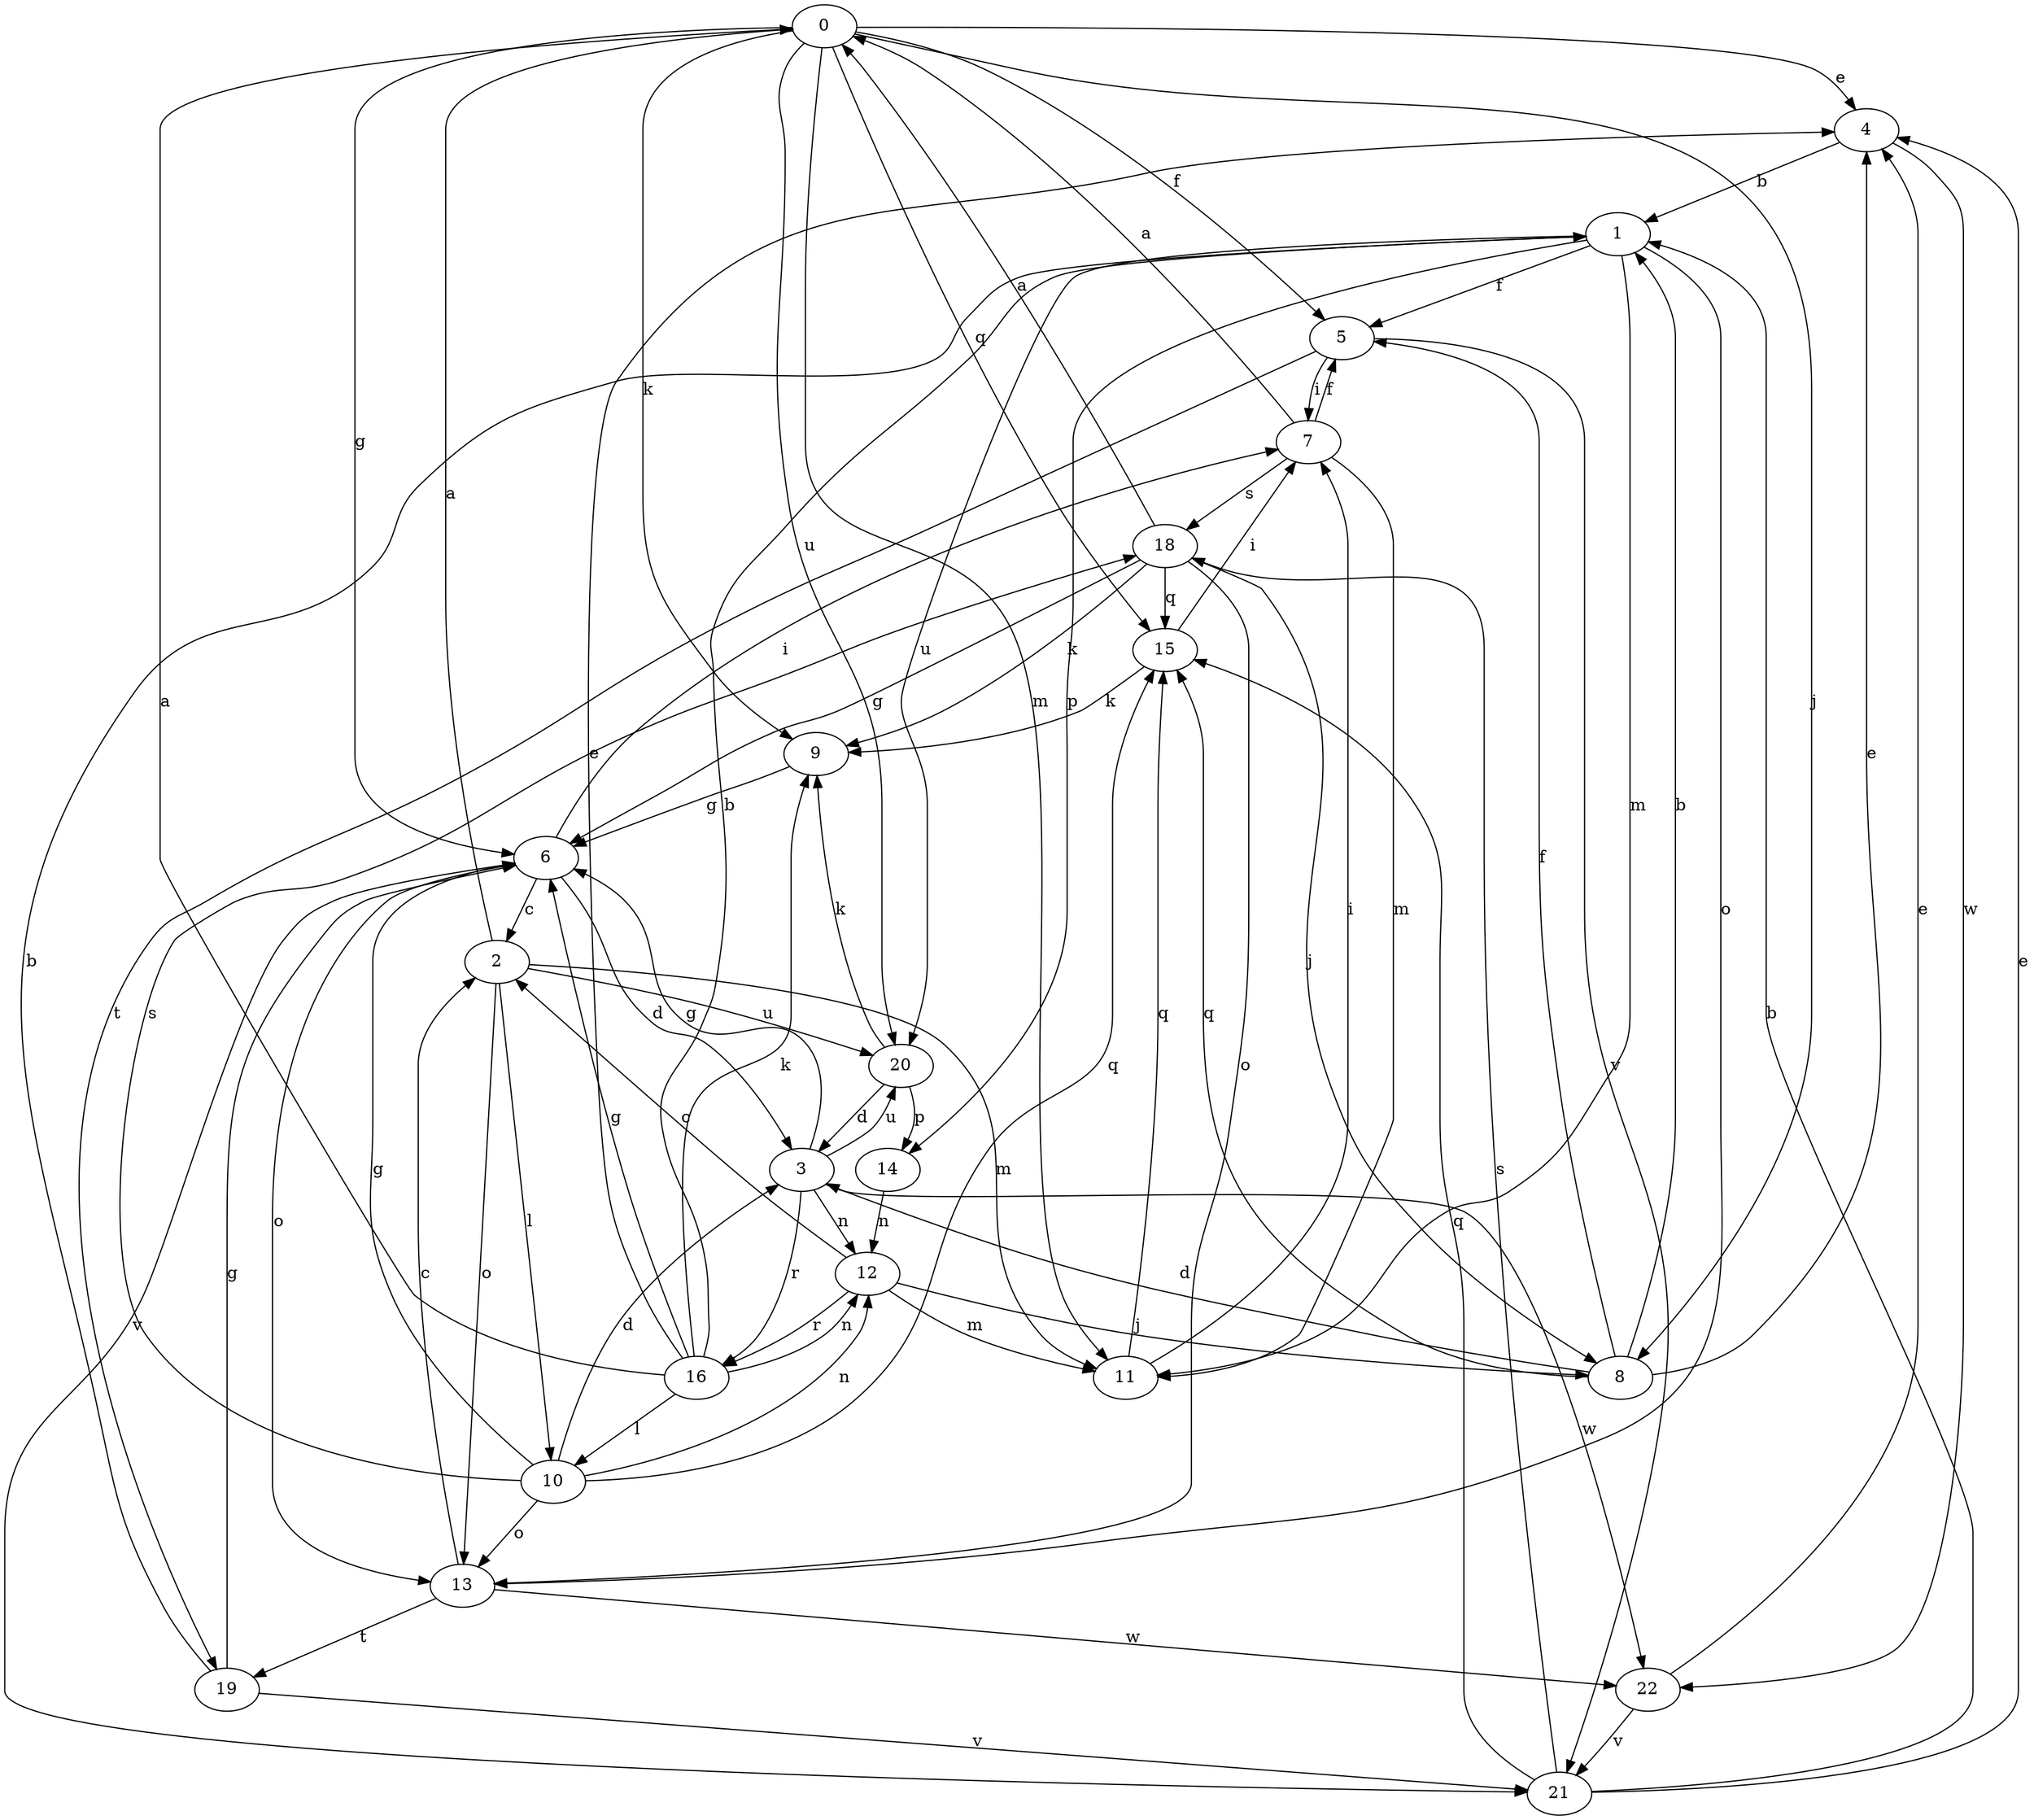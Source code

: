strict digraph  {
0;
1;
2;
3;
4;
5;
6;
7;
8;
9;
10;
11;
12;
13;
14;
15;
16;
18;
19;
20;
21;
22;
0 -> 4  [label=e];
0 -> 5  [label=f];
0 -> 6  [label=g];
0 -> 8  [label=j];
0 -> 9  [label=k];
0 -> 11  [label=m];
0 -> 15  [label=q];
0 -> 20  [label=u];
1 -> 5  [label=f];
1 -> 11  [label=m];
1 -> 13  [label=o];
1 -> 14  [label=p];
1 -> 20  [label=u];
2 -> 0  [label=a];
2 -> 10  [label=l];
2 -> 11  [label=m];
2 -> 13  [label=o];
2 -> 20  [label=u];
3 -> 6  [label=g];
3 -> 12  [label=n];
3 -> 16  [label=r];
3 -> 20  [label=u];
3 -> 22  [label=w];
4 -> 1  [label=b];
4 -> 22  [label=w];
5 -> 7  [label=i];
5 -> 19  [label=t];
5 -> 21  [label=v];
6 -> 2  [label=c];
6 -> 3  [label=d];
6 -> 7  [label=i];
6 -> 13  [label=o];
6 -> 21  [label=v];
7 -> 0  [label=a];
7 -> 5  [label=f];
7 -> 11  [label=m];
7 -> 18  [label=s];
8 -> 1  [label=b];
8 -> 3  [label=d];
8 -> 4  [label=e];
8 -> 5  [label=f];
8 -> 15  [label=q];
9 -> 6  [label=g];
10 -> 3  [label=d];
10 -> 6  [label=g];
10 -> 12  [label=n];
10 -> 13  [label=o];
10 -> 15  [label=q];
10 -> 18  [label=s];
11 -> 7  [label=i];
11 -> 15  [label=q];
12 -> 2  [label=c];
12 -> 8  [label=j];
12 -> 11  [label=m];
12 -> 16  [label=r];
13 -> 2  [label=c];
13 -> 19  [label=t];
13 -> 22  [label=w];
14 -> 12  [label=n];
15 -> 7  [label=i];
15 -> 9  [label=k];
16 -> 0  [label=a];
16 -> 1  [label=b];
16 -> 4  [label=e];
16 -> 6  [label=g];
16 -> 9  [label=k];
16 -> 10  [label=l];
16 -> 12  [label=n];
18 -> 0  [label=a];
18 -> 6  [label=g];
18 -> 8  [label=j];
18 -> 9  [label=k];
18 -> 13  [label=o];
18 -> 15  [label=q];
19 -> 1  [label=b];
19 -> 6  [label=g];
19 -> 21  [label=v];
20 -> 3  [label=d];
20 -> 9  [label=k];
20 -> 14  [label=p];
21 -> 1  [label=b];
21 -> 4  [label=e];
21 -> 15  [label=q];
21 -> 18  [label=s];
22 -> 4  [label=e];
22 -> 21  [label=v];
}
